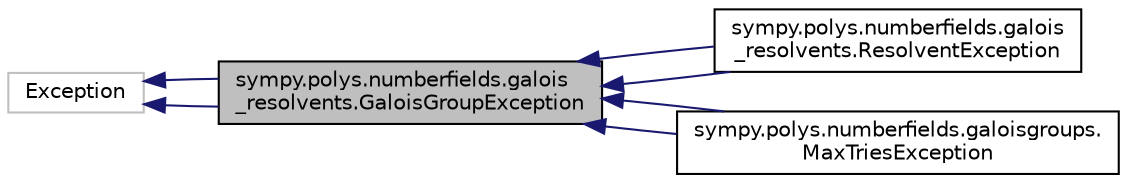 digraph "sympy.polys.numberfields.galois_resolvents.GaloisGroupException"
{
 // LATEX_PDF_SIZE
  edge [fontname="Helvetica",fontsize="10",labelfontname="Helvetica",labelfontsize="10"];
  node [fontname="Helvetica",fontsize="10",shape=record];
  rankdir="LR";
  Node1 [label="sympy.polys.numberfields.galois\l_resolvents.GaloisGroupException",height=0.2,width=0.4,color="black", fillcolor="grey75", style="filled", fontcolor="black",tooltip=" "];
  Node2 -> Node1 [dir="back",color="midnightblue",fontsize="10",style="solid",fontname="Helvetica"];
  Node2 [label="Exception",height=0.2,width=0.4,color="grey75", fillcolor="white", style="filled",tooltip=" "];
  Node2 -> Node1 [dir="back",color="midnightblue",fontsize="10",style="solid",fontname="Helvetica"];
  Node1 -> Node3 [dir="back",color="midnightblue",fontsize="10",style="solid",fontname="Helvetica"];
  Node3 [label="sympy.polys.numberfields.galois\l_resolvents.ResolventException",height=0.2,width=0.4,color="black", fillcolor="white", style="filled",URL="$classsympy_1_1polys_1_1numberfields_1_1galois__resolvents_1_1ResolventException.html",tooltip=" "];
  Node1 -> Node3 [dir="back",color="midnightblue",fontsize="10",style="solid",fontname="Helvetica"];
  Node1 -> Node4 [dir="back",color="midnightblue",fontsize="10",style="solid",fontname="Helvetica"];
  Node4 [label="sympy.polys.numberfields.galoisgroups.\lMaxTriesException",height=0.2,width=0.4,color="black", fillcolor="white", style="filled",URL="$classsympy_1_1polys_1_1numberfields_1_1galoisgroups_1_1MaxTriesException.html",tooltip=" "];
  Node1 -> Node4 [dir="back",color="midnightblue",fontsize="10",style="solid",fontname="Helvetica"];
}
